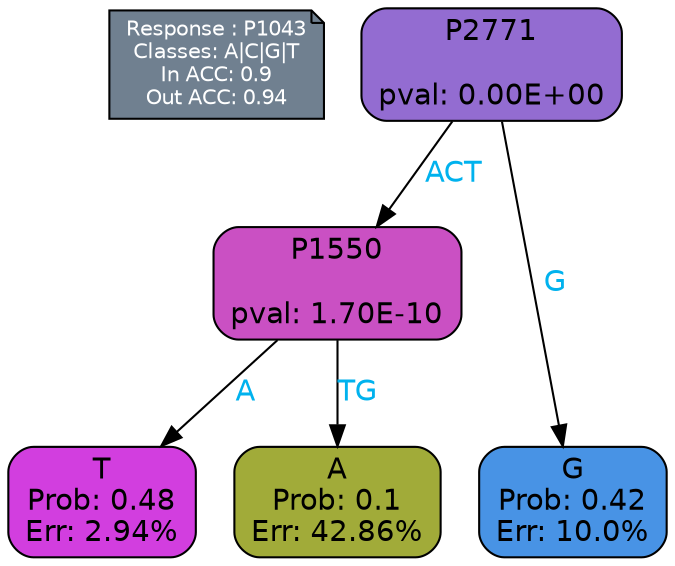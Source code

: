 digraph Tree {
node [shape=box, style="filled, rounded", color="black", fontname=helvetica] ;
graph [ranksep=equally, splines=polylines, bgcolor=transparent, dpi=600] ;
edge [fontname=helvetica] ;
LEGEND [label="Response : P1043
Classes: A|C|G|T
In ACC: 0.9
Out ACC: 0.94
",shape=note,align=left,style=filled,fillcolor="slategray",fontcolor="white",fontsize=10];1 [label="P2771

pval: 0.00E+00", fillcolor="#936cd1"] ;
2 [label="P1550

pval: 1.70E-10", fillcolor="#ca50c3"] ;
3 [label="T
Prob: 0.48
Err: 2.94%", fillcolor="#d23edf"] ;
4 [label="A
Prob: 0.1
Err: 42.86%", fillcolor="#a1ab39"] ;
5 [label="G
Prob: 0.42
Err: 10.0%", fillcolor="#4893e5"] ;
1 -> 2 [label="ACT",fontcolor=deepskyblue2] ;
1 -> 5 [label="G",fontcolor=deepskyblue2] ;
2 -> 3 [label="A",fontcolor=deepskyblue2] ;
2 -> 4 [label="TG",fontcolor=deepskyblue2] ;
{rank = same; 3;4;5;}{rank = same; LEGEND;1;}}